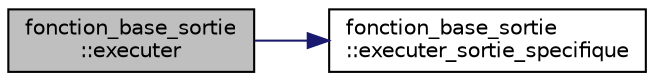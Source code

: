 digraph "fonction_base_sortie::executer"
{
  edge [fontname="Helvetica",fontsize="10",labelfontname="Helvetica",labelfontsize="10"];
  node [fontname="Helvetica",fontsize="10",shape=record];
  rankdir="LR";
  Node2 [label="fonction_base_sortie\l::executer",height=0.2,width=0.4,color="black", fillcolor="grey75", style="filled", fontcolor="black"];
  Node2 -> Node3 [color="midnightblue",fontsize="10",style="solid",fontname="Helvetica"];
  Node3 [label="fonction_base_sortie\l::executer_sortie_specifique",height=0.2,width=0.4,color="black", fillcolor="white", style="filled",URL="$classfonction__base__sortie.html#ad2d6b383cbe77dca8d30785ecf4e441d",tooltip="Méthode virtuelle pure qui exécute la fonction de sortie. "];
}
